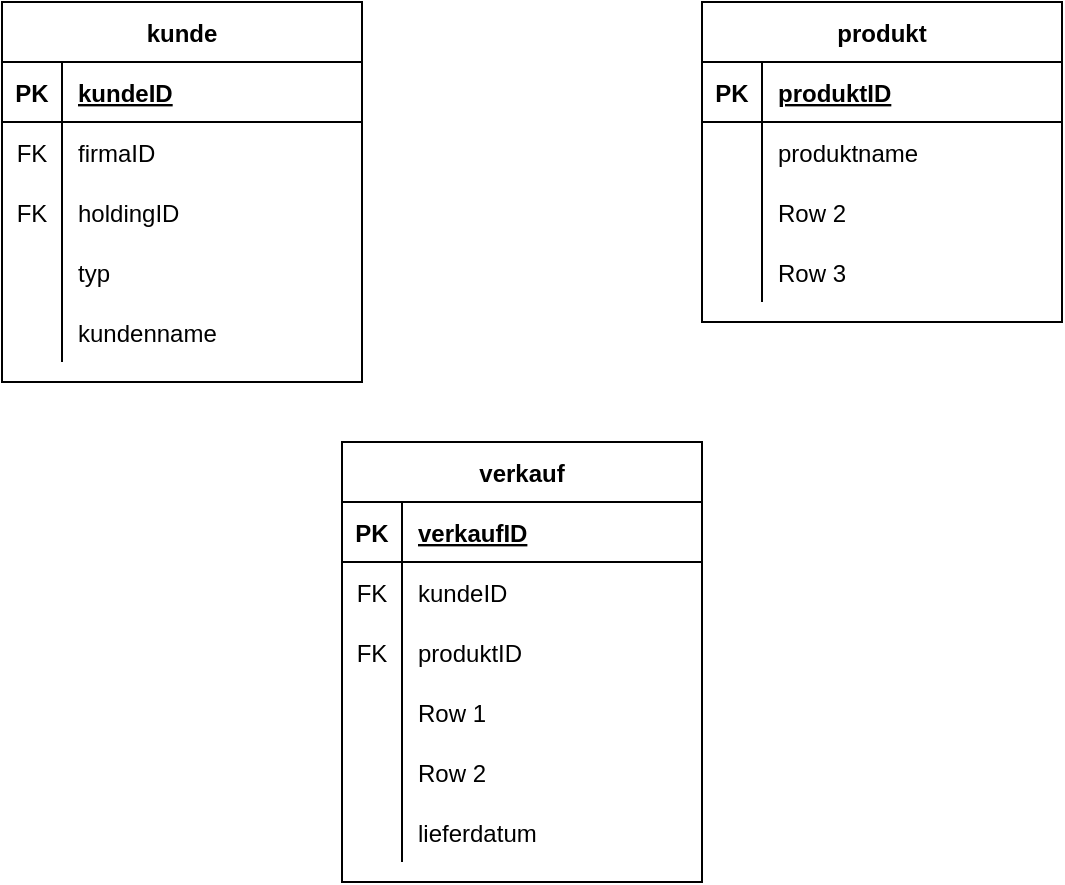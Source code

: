 <mxfile version="13.7.9" type="device"><diagram id="R2lEEEUBdFMjLlhIrx00" name="Page-1"><mxGraphModel dx="1024" dy="592" grid="1" gridSize="10" guides="1" tooltips="1" connect="1" arrows="1" fold="1" page="1" pageScale="1" pageWidth="850" pageHeight="1100" math="0" shadow="0" extFonts="Permanent Marker^https://fonts.googleapis.com/css?family=Permanent+Marker"><root><mxCell id="0"/><mxCell id="1" parent="0"/><mxCell id="IE6eAhybi1W1O60Ra6rS-1" value="kunde" style="shape=table;startSize=30;container=1;collapsible=1;childLayout=tableLayout;fixedRows=1;rowLines=0;fontStyle=1;align=center;resizeLast=1;" vertex="1" parent="1"><mxGeometry x="100" y="120" width="180" height="190" as="geometry"/></mxCell><mxCell id="IE6eAhybi1W1O60Ra6rS-2" value="" style="shape=partialRectangle;collapsible=0;dropTarget=0;pointerEvents=0;fillColor=none;top=0;left=0;bottom=1;right=0;points=[[0,0.5],[1,0.5]];portConstraint=eastwest;" vertex="1" parent="IE6eAhybi1W1O60Ra6rS-1"><mxGeometry y="30" width="180" height="30" as="geometry"/></mxCell><mxCell id="IE6eAhybi1W1O60Ra6rS-3" value="PK" style="shape=partialRectangle;connectable=0;fillColor=none;top=0;left=0;bottom=0;right=0;fontStyle=1;overflow=hidden;" vertex="1" parent="IE6eAhybi1W1O60Ra6rS-2"><mxGeometry width="30" height="30" as="geometry"/></mxCell><mxCell id="IE6eAhybi1W1O60Ra6rS-4" value="kundeID" style="shape=partialRectangle;connectable=0;fillColor=none;top=0;left=0;bottom=0;right=0;align=left;spacingLeft=6;fontStyle=5;overflow=hidden;" vertex="1" parent="IE6eAhybi1W1O60Ra6rS-2"><mxGeometry x="30" width="150" height="30" as="geometry"/></mxCell><mxCell id="IE6eAhybi1W1O60Ra6rS-40" value="" style="shape=partialRectangle;collapsible=0;dropTarget=0;pointerEvents=0;fillColor=none;top=0;left=0;bottom=0;right=0;points=[[0,0.5],[1,0.5]];portConstraint=eastwest;" vertex="1" parent="IE6eAhybi1W1O60Ra6rS-1"><mxGeometry y="60" width="180" height="30" as="geometry"/></mxCell><mxCell id="IE6eAhybi1W1O60Ra6rS-41" value="FK" style="shape=partialRectangle;connectable=0;fillColor=none;top=0;left=0;bottom=0;right=0;fontStyle=0;overflow=hidden;" vertex="1" parent="IE6eAhybi1W1O60Ra6rS-40"><mxGeometry width="30" height="30" as="geometry"/></mxCell><mxCell id="IE6eAhybi1W1O60Ra6rS-42" value="firmaID" style="shape=partialRectangle;connectable=0;fillColor=none;top=0;left=0;bottom=0;right=0;align=left;spacingLeft=6;fontStyle=0;overflow=hidden;" vertex="1" parent="IE6eAhybi1W1O60Ra6rS-40"><mxGeometry x="30" width="150" height="30" as="geometry"/></mxCell><mxCell id="IE6eAhybi1W1O60Ra6rS-43" value="" style="shape=partialRectangle;collapsible=0;dropTarget=0;pointerEvents=0;fillColor=none;top=0;left=0;bottom=0;right=0;points=[[0,0.5],[1,0.5]];portConstraint=eastwest;" vertex="1" parent="IE6eAhybi1W1O60Ra6rS-1"><mxGeometry y="90" width="180" height="30" as="geometry"/></mxCell><mxCell id="IE6eAhybi1W1O60Ra6rS-44" value="FK" style="shape=partialRectangle;connectable=0;fillColor=none;top=0;left=0;bottom=0;right=0;fontStyle=0;overflow=hidden;" vertex="1" parent="IE6eAhybi1W1O60Ra6rS-43"><mxGeometry width="30" height="30" as="geometry"/></mxCell><mxCell id="IE6eAhybi1W1O60Ra6rS-45" value="holdingID" style="shape=partialRectangle;connectable=0;fillColor=none;top=0;left=0;bottom=0;right=0;align=left;spacingLeft=6;fontStyle=0;overflow=hidden;" vertex="1" parent="IE6eAhybi1W1O60Ra6rS-43"><mxGeometry x="30" width="150" height="30" as="geometry"/></mxCell><mxCell id="IE6eAhybi1W1O60Ra6rS-5" value="" style="shape=partialRectangle;collapsible=0;dropTarget=0;pointerEvents=0;fillColor=none;top=0;left=0;bottom=0;right=0;points=[[0,0.5],[1,0.5]];portConstraint=eastwest;" vertex="1" parent="IE6eAhybi1W1O60Ra6rS-1"><mxGeometry y="120" width="180" height="30" as="geometry"/></mxCell><mxCell id="IE6eAhybi1W1O60Ra6rS-6" value="" style="shape=partialRectangle;connectable=0;fillColor=none;top=0;left=0;bottom=0;right=0;editable=1;overflow=hidden;" vertex="1" parent="IE6eAhybi1W1O60Ra6rS-5"><mxGeometry width="30" height="30" as="geometry"/></mxCell><mxCell id="IE6eAhybi1W1O60Ra6rS-7" value="typ" style="shape=partialRectangle;connectable=0;fillColor=none;top=0;left=0;bottom=0;right=0;align=left;spacingLeft=6;overflow=hidden;" vertex="1" parent="IE6eAhybi1W1O60Ra6rS-5"><mxGeometry x="30" width="150" height="30" as="geometry"/></mxCell><mxCell id="IE6eAhybi1W1O60Ra6rS-46" value="" style="shape=partialRectangle;collapsible=0;dropTarget=0;pointerEvents=0;fillColor=none;top=0;left=0;bottom=0;right=0;points=[[0,0.5],[1,0.5]];portConstraint=eastwest;" vertex="1" parent="IE6eAhybi1W1O60Ra6rS-1"><mxGeometry y="150" width="180" height="30" as="geometry"/></mxCell><mxCell id="IE6eAhybi1W1O60Ra6rS-47" value="" style="shape=partialRectangle;connectable=0;fillColor=none;top=0;left=0;bottom=0;right=0;editable=1;overflow=hidden;" vertex="1" parent="IE6eAhybi1W1O60Ra6rS-46"><mxGeometry width="30" height="30" as="geometry"/></mxCell><mxCell id="IE6eAhybi1W1O60Ra6rS-48" value="kundenname" style="shape=partialRectangle;connectable=0;fillColor=none;top=0;left=0;bottom=0;right=0;align=left;spacingLeft=6;overflow=hidden;" vertex="1" parent="IE6eAhybi1W1O60Ra6rS-46"><mxGeometry x="30" width="150" height="30" as="geometry"/></mxCell><mxCell id="IE6eAhybi1W1O60Ra6rS-14" value="produkt" style="shape=table;startSize=30;container=1;collapsible=1;childLayout=tableLayout;fixedRows=1;rowLines=0;fontStyle=1;align=center;resizeLast=1;" vertex="1" parent="1"><mxGeometry x="450" y="120" width="180" height="160" as="geometry"/></mxCell><mxCell id="IE6eAhybi1W1O60Ra6rS-15" value="" style="shape=partialRectangle;collapsible=0;dropTarget=0;pointerEvents=0;fillColor=none;top=0;left=0;bottom=1;right=0;points=[[0,0.5],[1,0.5]];portConstraint=eastwest;" vertex="1" parent="IE6eAhybi1W1O60Ra6rS-14"><mxGeometry y="30" width="180" height="30" as="geometry"/></mxCell><mxCell id="IE6eAhybi1W1O60Ra6rS-16" value="PK" style="shape=partialRectangle;connectable=0;fillColor=none;top=0;left=0;bottom=0;right=0;fontStyle=1;overflow=hidden;" vertex="1" parent="IE6eAhybi1W1O60Ra6rS-15"><mxGeometry width="30" height="30" as="geometry"/></mxCell><mxCell id="IE6eAhybi1W1O60Ra6rS-17" value="produktID" style="shape=partialRectangle;connectable=0;fillColor=none;top=0;left=0;bottom=0;right=0;align=left;spacingLeft=6;fontStyle=5;overflow=hidden;" vertex="1" parent="IE6eAhybi1W1O60Ra6rS-15"><mxGeometry x="30" width="150" height="30" as="geometry"/></mxCell><mxCell id="IE6eAhybi1W1O60Ra6rS-18" value="" style="shape=partialRectangle;collapsible=0;dropTarget=0;pointerEvents=0;fillColor=none;top=0;left=0;bottom=0;right=0;points=[[0,0.5],[1,0.5]];portConstraint=eastwest;" vertex="1" parent="IE6eAhybi1W1O60Ra6rS-14"><mxGeometry y="60" width="180" height="30" as="geometry"/></mxCell><mxCell id="IE6eAhybi1W1O60Ra6rS-19" value="" style="shape=partialRectangle;connectable=0;fillColor=none;top=0;left=0;bottom=0;right=0;editable=1;overflow=hidden;" vertex="1" parent="IE6eAhybi1W1O60Ra6rS-18"><mxGeometry width="30" height="30" as="geometry"/></mxCell><mxCell id="IE6eAhybi1W1O60Ra6rS-20" value="produktname" style="shape=partialRectangle;connectable=0;fillColor=none;top=0;left=0;bottom=0;right=0;align=left;spacingLeft=6;overflow=hidden;" vertex="1" parent="IE6eAhybi1W1O60Ra6rS-18"><mxGeometry x="30" width="150" height="30" as="geometry"/></mxCell><mxCell id="IE6eAhybi1W1O60Ra6rS-21" value="" style="shape=partialRectangle;collapsible=0;dropTarget=0;pointerEvents=0;fillColor=none;top=0;left=0;bottom=0;right=0;points=[[0,0.5],[1,0.5]];portConstraint=eastwest;" vertex="1" parent="IE6eAhybi1W1O60Ra6rS-14"><mxGeometry y="90" width="180" height="30" as="geometry"/></mxCell><mxCell id="IE6eAhybi1W1O60Ra6rS-22" value="" style="shape=partialRectangle;connectable=0;fillColor=none;top=0;left=0;bottom=0;right=0;editable=1;overflow=hidden;" vertex="1" parent="IE6eAhybi1W1O60Ra6rS-21"><mxGeometry width="30" height="30" as="geometry"/></mxCell><mxCell id="IE6eAhybi1W1O60Ra6rS-23" value="Row 2" style="shape=partialRectangle;connectable=0;fillColor=none;top=0;left=0;bottom=0;right=0;align=left;spacingLeft=6;overflow=hidden;" vertex="1" parent="IE6eAhybi1W1O60Ra6rS-21"><mxGeometry x="30" width="150" height="30" as="geometry"/></mxCell><mxCell id="IE6eAhybi1W1O60Ra6rS-24" value="" style="shape=partialRectangle;collapsible=0;dropTarget=0;pointerEvents=0;fillColor=none;top=0;left=0;bottom=0;right=0;points=[[0,0.5],[1,0.5]];portConstraint=eastwest;" vertex="1" parent="IE6eAhybi1W1O60Ra6rS-14"><mxGeometry y="120" width="180" height="30" as="geometry"/></mxCell><mxCell id="IE6eAhybi1W1O60Ra6rS-25" value="" style="shape=partialRectangle;connectable=0;fillColor=none;top=0;left=0;bottom=0;right=0;editable=1;overflow=hidden;" vertex="1" parent="IE6eAhybi1W1O60Ra6rS-24"><mxGeometry width="30" height="30" as="geometry"/></mxCell><mxCell id="IE6eAhybi1W1O60Ra6rS-26" value="Row 3" style="shape=partialRectangle;connectable=0;fillColor=none;top=0;left=0;bottom=0;right=0;align=left;spacingLeft=6;overflow=hidden;" vertex="1" parent="IE6eAhybi1W1O60Ra6rS-24"><mxGeometry x="30" width="150" height="30" as="geometry"/></mxCell><mxCell id="IE6eAhybi1W1O60Ra6rS-27" value="verkauf" style="shape=table;startSize=30;container=1;collapsible=1;childLayout=tableLayout;fixedRows=1;rowLines=0;fontStyle=1;align=center;resizeLast=1;" vertex="1" parent="1"><mxGeometry x="270" y="340" width="180" height="220" as="geometry"/></mxCell><mxCell id="IE6eAhybi1W1O60Ra6rS-28" value="" style="shape=partialRectangle;collapsible=0;dropTarget=0;pointerEvents=0;fillColor=none;top=0;left=0;bottom=1;right=0;points=[[0,0.5],[1,0.5]];portConstraint=eastwest;" vertex="1" parent="IE6eAhybi1W1O60Ra6rS-27"><mxGeometry y="30" width="180" height="30" as="geometry"/></mxCell><mxCell id="IE6eAhybi1W1O60Ra6rS-29" value="PK" style="shape=partialRectangle;connectable=0;fillColor=none;top=0;left=0;bottom=0;right=0;fontStyle=1;overflow=hidden;" vertex="1" parent="IE6eAhybi1W1O60Ra6rS-28"><mxGeometry width="30" height="30" as="geometry"/></mxCell><mxCell id="IE6eAhybi1W1O60Ra6rS-30" value="verkaufID" style="shape=partialRectangle;connectable=0;fillColor=none;top=0;left=0;bottom=0;right=0;align=left;spacingLeft=6;fontStyle=5;overflow=hidden;" vertex="1" parent="IE6eAhybi1W1O60Ra6rS-28"><mxGeometry x="30" width="150" height="30" as="geometry"/></mxCell><mxCell id="IE6eAhybi1W1O60Ra6rS-49" value="" style="shape=partialRectangle;collapsible=0;dropTarget=0;pointerEvents=0;fillColor=none;top=0;left=0;bottom=0;right=0;points=[[0,0.5],[1,0.5]];portConstraint=eastwest;" vertex="1" parent="IE6eAhybi1W1O60Ra6rS-27"><mxGeometry y="60" width="180" height="30" as="geometry"/></mxCell><mxCell id="IE6eAhybi1W1O60Ra6rS-50" value="FK" style="shape=partialRectangle;connectable=0;fillColor=none;top=0;left=0;bottom=0;right=0;fontStyle=0;overflow=hidden;" vertex="1" parent="IE6eAhybi1W1O60Ra6rS-49"><mxGeometry width="30" height="30" as="geometry"/></mxCell><mxCell id="IE6eAhybi1W1O60Ra6rS-51" value="kundeID" style="shape=partialRectangle;connectable=0;fillColor=none;top=0;left=0;bottom=0;right=0;align=left;spacingLeft=6;fontStyle=0;overflow=hidden;" vertex="1" parent="IE6eAhybi1W1O60Ra6rS-49"><mxGeometry x="30" width="150" height="30" as="geometry"/></mxCell><mxCell id="IE6eAhybi1W1O60Ra6rS-52" value="" style="shape=partialRectangle;collapsible=0;dropTarget=0;pointerEvents=0;fillColor=none;top=0;left=0;bottom=0;right=0;points=[[0,0.5],[1,0.5]];portConstraint=eastwest;" vertex="1" parent="IE6eAhybi1W1O60Ra6rS-27"><mxGeometry y="90" width="180" height="30" as="geometry"/></mxCell><mxCell id="IE6eAhybi1W1O60Ra6rS-53" value="FK" style="shape=partialRectangle;connectable=0;fillColor=none;top=0;left=0;bottom=0;right=0;fontStyle=0;overflow=hidden;" vertex="1" parent="IE6eAhybi1W1O60Ra6rS-52"><mxGeometry width="30" height="30" as="geometry"/></mxCell><mxCell id="IE6eAhybi1W1O60Ra6rS-54" value="produktID" style="shape=partialRectangle;connectable=0;fillColor=none;top=0;left=0;bottom=0;right=0;align=left;spacingLeft=6;fontStyle=0;overflow=hidden;" vertex="1" parent="IE6eAhybi1W1O60Ra6rS-52"><mxGeometry x="30" width="150" height="30" as="geometry"/></mxCell><mxCell id="IE6eAhybi1W1O60Ra6rS-31" value="" style="shape=partialRectangle;collapsible=0;dropTarget=0;pointerEvents=0;fillColor=none;top=0;left=0;bottom=0;right=0;points=[[0,0.5],[1,0.5]];portConstraint=eastwest;" vertex="1" parent="IE6eAhybi1W1O60Ra6rS-27"><mxGeometry y="120" width="180" height="30" as="geometry"/></mxCell><mxCell id="IE6eAhybi1W1O60Ra6rS-32" value="" style="shape=partialRectangle;connectable=0;fillColor=none;top=0;left=0;bottom=0;right=0;editable=1;overflow=hidden;" vertex="1" parent="IE6eAhybi1W1O60Ra6rS-31"><mxGeometry width="30" height="30" as="geometry"/></mxCell><mxCell id="IE6eAhybi1W1O60Ra6rS-33" value="Row 1" style="shape=partialRectangle;connectable=0;fillColor=none;top=0;left=0;bottom=0;right=0;align=left;spacingLeft=6;overflow=hidden;" vertex="1" parent="IE6eAhybi1W1O60Ra6rS-31"><mxGeometry x="30" width="150" height="30" as="geometry"/></mxCell><mxCell id="IE6eAhybi1W1O60Ra6rS-34" value="" style="shape=partialRectangle;collapsible=0;dropTarget=0;pointerEvents=0;fillColor=none;top=0;left=0;bottom=0;right=0;points=[[0,0.5],[1,0.5]];portConstraint=eastwest;" vertex="1" parent="IE6eAhybi1W1O60Ra6rS-27"><mxGeometry y="150" width="180" height="30" as="geometry"/></mxCell><mxCell id="IE6eAhybi1W1O60Ra6rS-35" value="" style="shape=partialRectangle;connectable=0;fillColor=none;top=0;left=0;bottom=0;right=0;editable=1;overflow=hidden;" vertex="1" parent="IE6eAhybi1W1O60Ra6rS-34"><mxGeometry width="30" height="30" as="geometry"/></mxCell><mxCell id="IE6eAhybi1W1O60Ra6rS-36" value="Row 2" style="shape=partialRectangle;connectable=0;fillColor=none;top=0;left=0;bottom=0;right=0;align=left;spacingLeft=6;overflow=hidden;" vertex="1" parent="IE6eAhybi1W1O60Ra6rS-34"><mxGeometry x="30" width="150" height="30" as="geometry"/></mxCell><mxCell id="IE6eAhybi1W1O60Ra6rS-37" value="" style="shape=partialRectangle;collapsible=0;dropTarget=0;pointerEvents=0;fillColor=none;top=0;left=0;bottom=0;right=0;points=[[0,0.5],[1,0.5]];portConstraint=eastwest;" vertex="1" parent="IE6eAhybi1W1O60Ra6rS-27"><mxGeometry y="180" width="180" height="30" as="geometry"/></mxCell><mxCell id="IE6eAhybi1W1O60Ra6rS-38" value="" style="shape=partialRectangle;connectable=0;fillColor=none;top=0;left=0;bottom=0;right=0;editable=1;overflow=hidden;" vertex="1" parent="IE6eAhybi1W1O60Ra6rS-37"><mxGeometry width="30" height="30" as="geometry"/></mxCell><mxCell id="IE6eAhybi1W1O60Ra6rS-39" value="lieferdatum" style="shape=partialRectangle;connectable=0;fillColor=none;top=0;left=0;bottom=0;right=0;align=left;spacingLeft=6;overflow=hidden;" vertex="1" parent="IE6eAhybi1W1O60Ra6rS-37"><mxGeometry x="30" width="150" height="30" as="geometry"/></mxCell></root></mxGraphModel></diagram></mxfile>